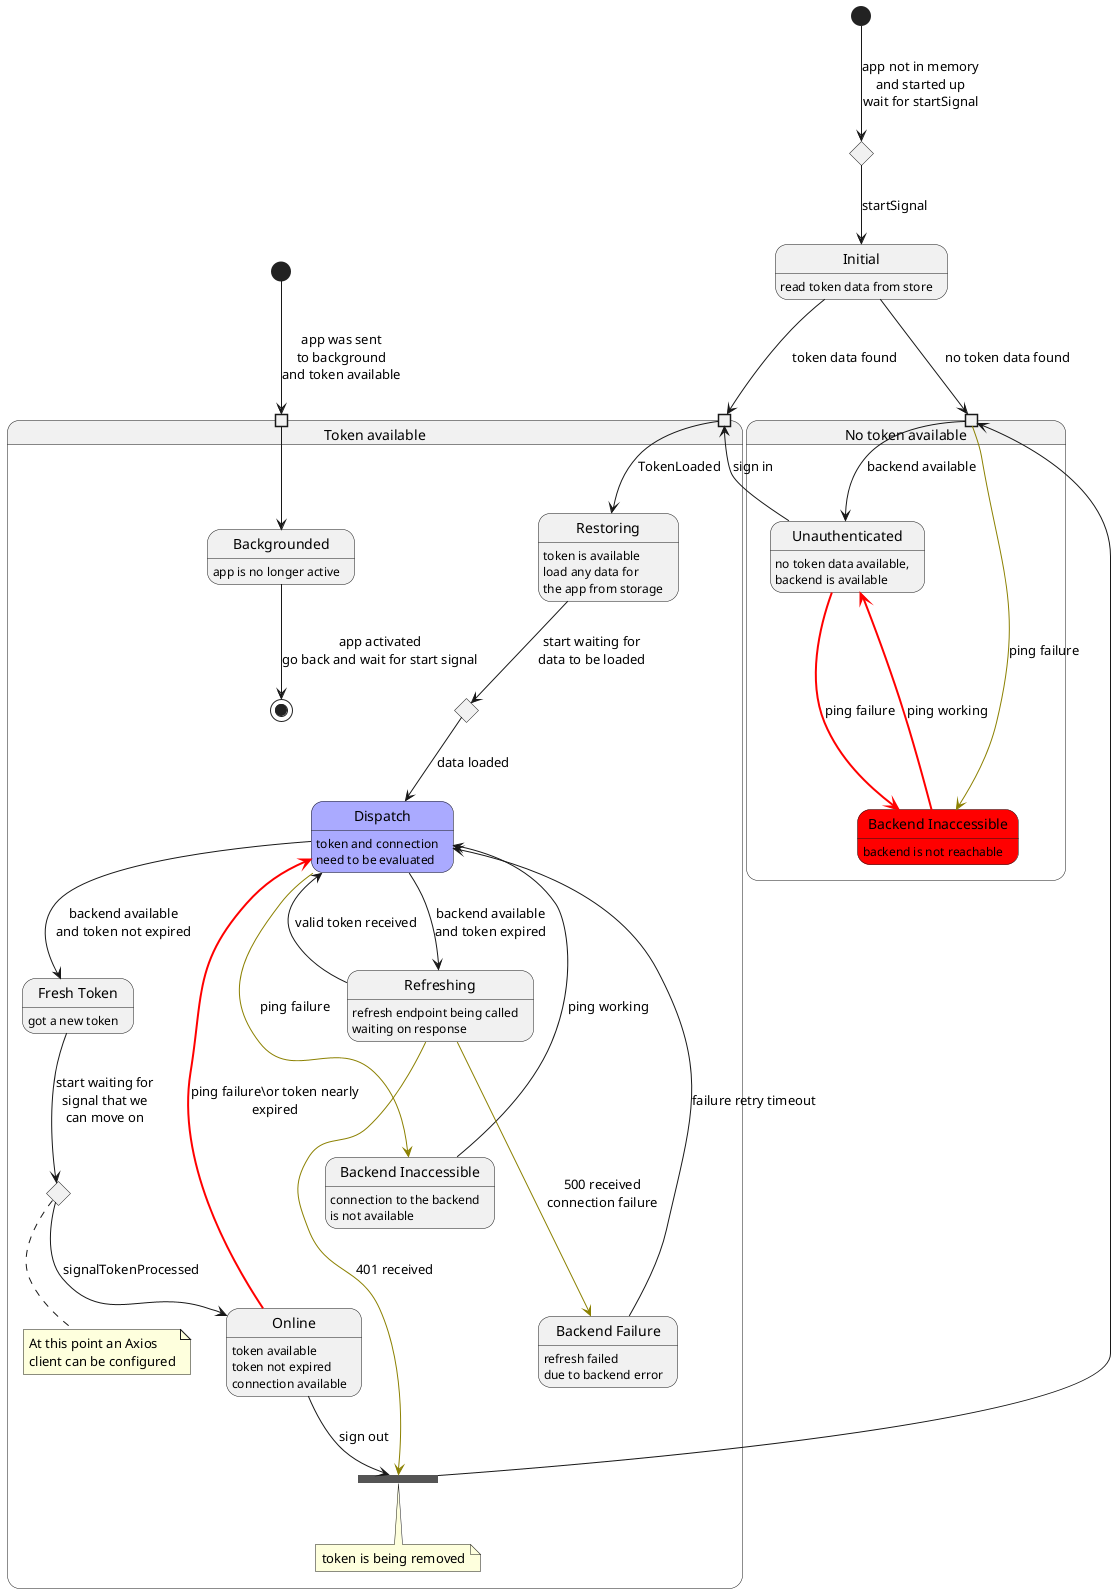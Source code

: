 @startuml AuthState
state Signal <<choice>>
state Initial : read token data from store
[*] --> Signal : app not in memory\nand started up\nwait for startSignal
Signal --> Initial : startSignal

state "Token available" as Authenticated {
  state " " as needsRefreshPin <<inputPin>>
  ' state " " as authenticatedPin <<inputPin>>
  state " " as backgroundedPin <<inputPin>>
  ' needsRefreshPin --> Restoring
  state WaitForDataLoaded <<choice>>
  needsRefreshPin --> InitialLoad : TokenLoaded
  ' authenticatedPin --> AuthenticatedOnline
  backgroundedPin --> Backgrounded
  state "Restoring" as InitialLoad: token is available\nload any data for\nthe app from storage
  ' state "Needs Refresh" as NeedsRefresh: token may no longer be valid
  state "Dispatch" as NeedsRefresh #aaaaff: token and connection\nneed to be evaluated
  state Refreshing: refresh endpoint being called\nwaiting on response
  state "Fresh Token" as FreshToken: got a new token
  state FreshTokenWait <<choice>>
  state "Online" as AuthenticatedOnline: token available\ntoken not expired\nconnection available
  state "Backend Inaccessible" as BackendInaccessible: connection to the backend\nis not available
  state "Backend Failure" as BackendFailure: refresh failed\ndue to backend error
  state "Token Removal" as TokenRemoval <<join>>
  state "Backgrounded" as Backgrounded: app is no longer active

  note bottom of TokenRemoval
    token is being removed
  end note

  ' state "Restoring" as Restoring: app is active\nin foreground

  FreshToken --> FreshTokenWait : start waiting for\nsignal that we\ncan move on
  FreshTokenWait --> AuthenticatedOnline : signalTokenProcessed
  InitialLoad --> WaitForDataLoaded : start waiting for\ndata to be loaded
  WaitForDataLoaded --> NeedsRefresh: data loaded
  NeedsRefresh --> Refreshing: backend available\nand token expired
  NeedsRefresh --> FreshToken : backend available\nand token not expired
  ' Refreshing --> FreshTokenWait: valid token received
  Refreshing --> NeedsRefresh: valid token received
  Refreshing --[#8B8000]-> TokenRemoval: 401 received
  'AuthenticatedOnline --[#red,bold]-> BackendInaccessible : ping failure
  AuthenticatedOnline --[#red,bold]-> NeedsRefresh : ping failure\or token nearly\nexpired
'  AuthenticatedOnline --> NeedsRefresh : token nearly expired
  BackendInaccessible --> NeedsRefresh : ping working
  NeedsRefresh --[#8B8000]-> BackendInaccessible : ping failure
  Refreshing --[#8B8000]-> BackendFailure : 500 received\nconnection failure
  BackendFailure --> NeedsRefresh : failure retry timeout
  AuthenticatedOnline --> TokenRemoval : sign out
  Backgrounded --> [*]: app activated\ngo back and wait for start signal
  ' Backgrounded -> Restoring: app activated
  ' Restoring -> NeedsRefresh: app restored
  note bottom of FreshTokenWait
    At this point an Axios
    client can be configured
  end note

}

state "No token available" as NoToken {
  state " " as unauthenticatedPin <<inputPin>>
  state Unauthenticated : no token data available,\nbackend is available
  state "Backend Inaccessible" as UnauthenticatedOffline #red : backend is not reachable
  unauthenticatedPin --> Unauthenticated : backend available
  unauthenticatedPin --[#8B8000]-> UnauthenticatedOffline : ping failure
  Unauthenticated --[#red,bold]-> UnauthenticatedOffline : ping failure
  UnauthenticatedOffline --[#red,bold]-> Unauthenticated : ping working
  Unauthenticated --> needsRefreshPin : sign in

}


Initial --> unauthenticatedPin : no token data found
Initial --> needsRefreshPin : token data found
TokenRemoval --> unauthenticatedPin

' state AppActivate <<start>>
' AppActivate --> needsRefreshPin : app was activated\nfrom memory
state AppBackgrounded <<start>>
AppBackgrounded --> backgroundedPin : app was sent\nto background\nand token available

@enduml

@startuml
state "No token available" as NoToken {
  state " " as unauthenticatedPin <<inputPin>>
  state "Unauthenticated Online" as Unauthenticated : no token data available,\nbackend is available
  state "Unauthenticated Offline" as UnauthenticatedOffline #red : backend is not reachable
  unauthenticatedPin --> Unauthenticated : backend available
  unauthenticatedPin --[#8B8000]-> UnauthenticatedOffline : ping failure
  Unauthenticated --[#red,bold]-> UnauthenticatedOffline : ping failure
  UnauthenticatedOffline --[#red,bold]-> Unauthenticated : ping working
}
@enduml


@startuml
state "No token available" as NoToken {
  state " " as unauthenticatedPin <<inputPin>>

  unauthenticatedPin --> Unauthenticated : [backendAccessible]
  unauthenticatedPin --[#8B8000]-> UnauthenticatedOffline : [not backendAccessible]

  state "Unauthenticated Online" as Unauthenticated {

    state "Effect" as a
    state c <<choice>>

    a-->c
    c--> UnauthenticatedOffline: [not backendAccessible]
    a-->a: NetInfo update


  }
  state "Unauthenticated Offline" as UnauthenticatedOffline {

    state "Effect" as a2
    state c2 <<choice>>

    a2-->c2
    c2--> Unauthenticated: [backendAccessible]
    a2-->a2: NetInfo update

  }
}
@enduml

@startuml
state "No token available" as NoToken {
  state " " as unauthenticatedPin <<inputPin>>

  unauthenticatedPin --> Unauthenticated : [backendAccessible]
  unauthenticatedPin --[#8B8000]-> UnauthenticatedOffline : [not backendAccessible]

  state "Unauthenticated Online" as Unauthenticated : no token data available,\nbackend is available
  state "Unauthenticated Offline" as UnauthenticatedOffline #red : backend is not reachable
  state c <<choice>>
  Unauthenticated-->c : effect fired
  c-->Unauthenticated
  c--> UnauthenticatedOffline: [not backendAccessible]
  Unauthenticated-->Unauthenticated: NetInfo update


  state c2 <<choice>>

  UnauthenticatedOffline-->c2: effect fired
  c2-->UnauthenticatedOffline
  c2--> Unauthenticated: [backendAccessible]
  UnauthenticatedOffline-->UnauthenticatedOffline: NetInfo update

}
@enduml
